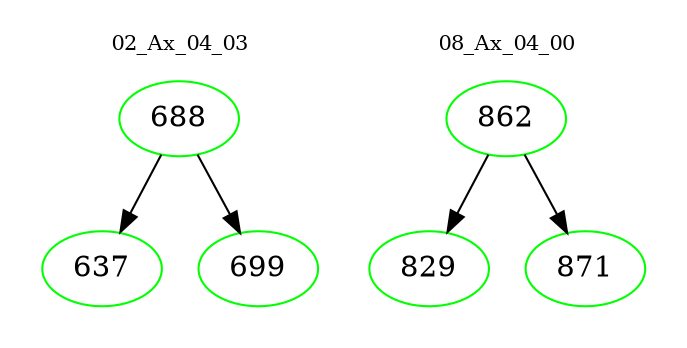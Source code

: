digraph{
subgraph cluster_0 {
color = white
label = "02_Ax_04_03";
fontsize=10;
T0_688 [label="688", color="green"]
T0_688 -> T0_637 [color="black"]
T0_637 [label="637", color="green"]
T0_688 -> T0_699 [color="black"]
T0_699 [label="699", color="green"]
}
subgraph cluster_1 {
color = white
label = "08_Ax_04_00";
fontsize=10;
T1_862 [label="862", color="green"]
T1_862 -> T1_829 [color="black"]
T1_829 [label="829", color="green"]
T1_862 -> T1_871 [color="black"]
T1_871 [label="871", color="green"]
}
}

